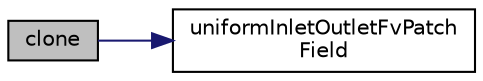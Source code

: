 digraph "clone"
{
  bgcolor="transparent";
  edge [fontname="Helvetica",fontsize="10",labelfontname="Helvetica",labelfontsize="10"];
  node [fontname="Helvetica",fontsize="10",shape=record];
  rankdir="LR";
  Node1 [label="clone",height=0.2,width=0.4,color="black", fillcolor="grey75", style="filled", fontcolor="black"];
  Node1 -> Node2 [color="midnightblue",fontsize="10",style="solid",fontname="Helvetica"];
  Node2 [label="uniformInletOutletFvPatch\lField",height=0.2,width=0.4,color="black",URL="$a02865.html#a314d86fb3334d0f7d02332536e6f1617",tooltip="Construct from patch and internal field. "];
}
